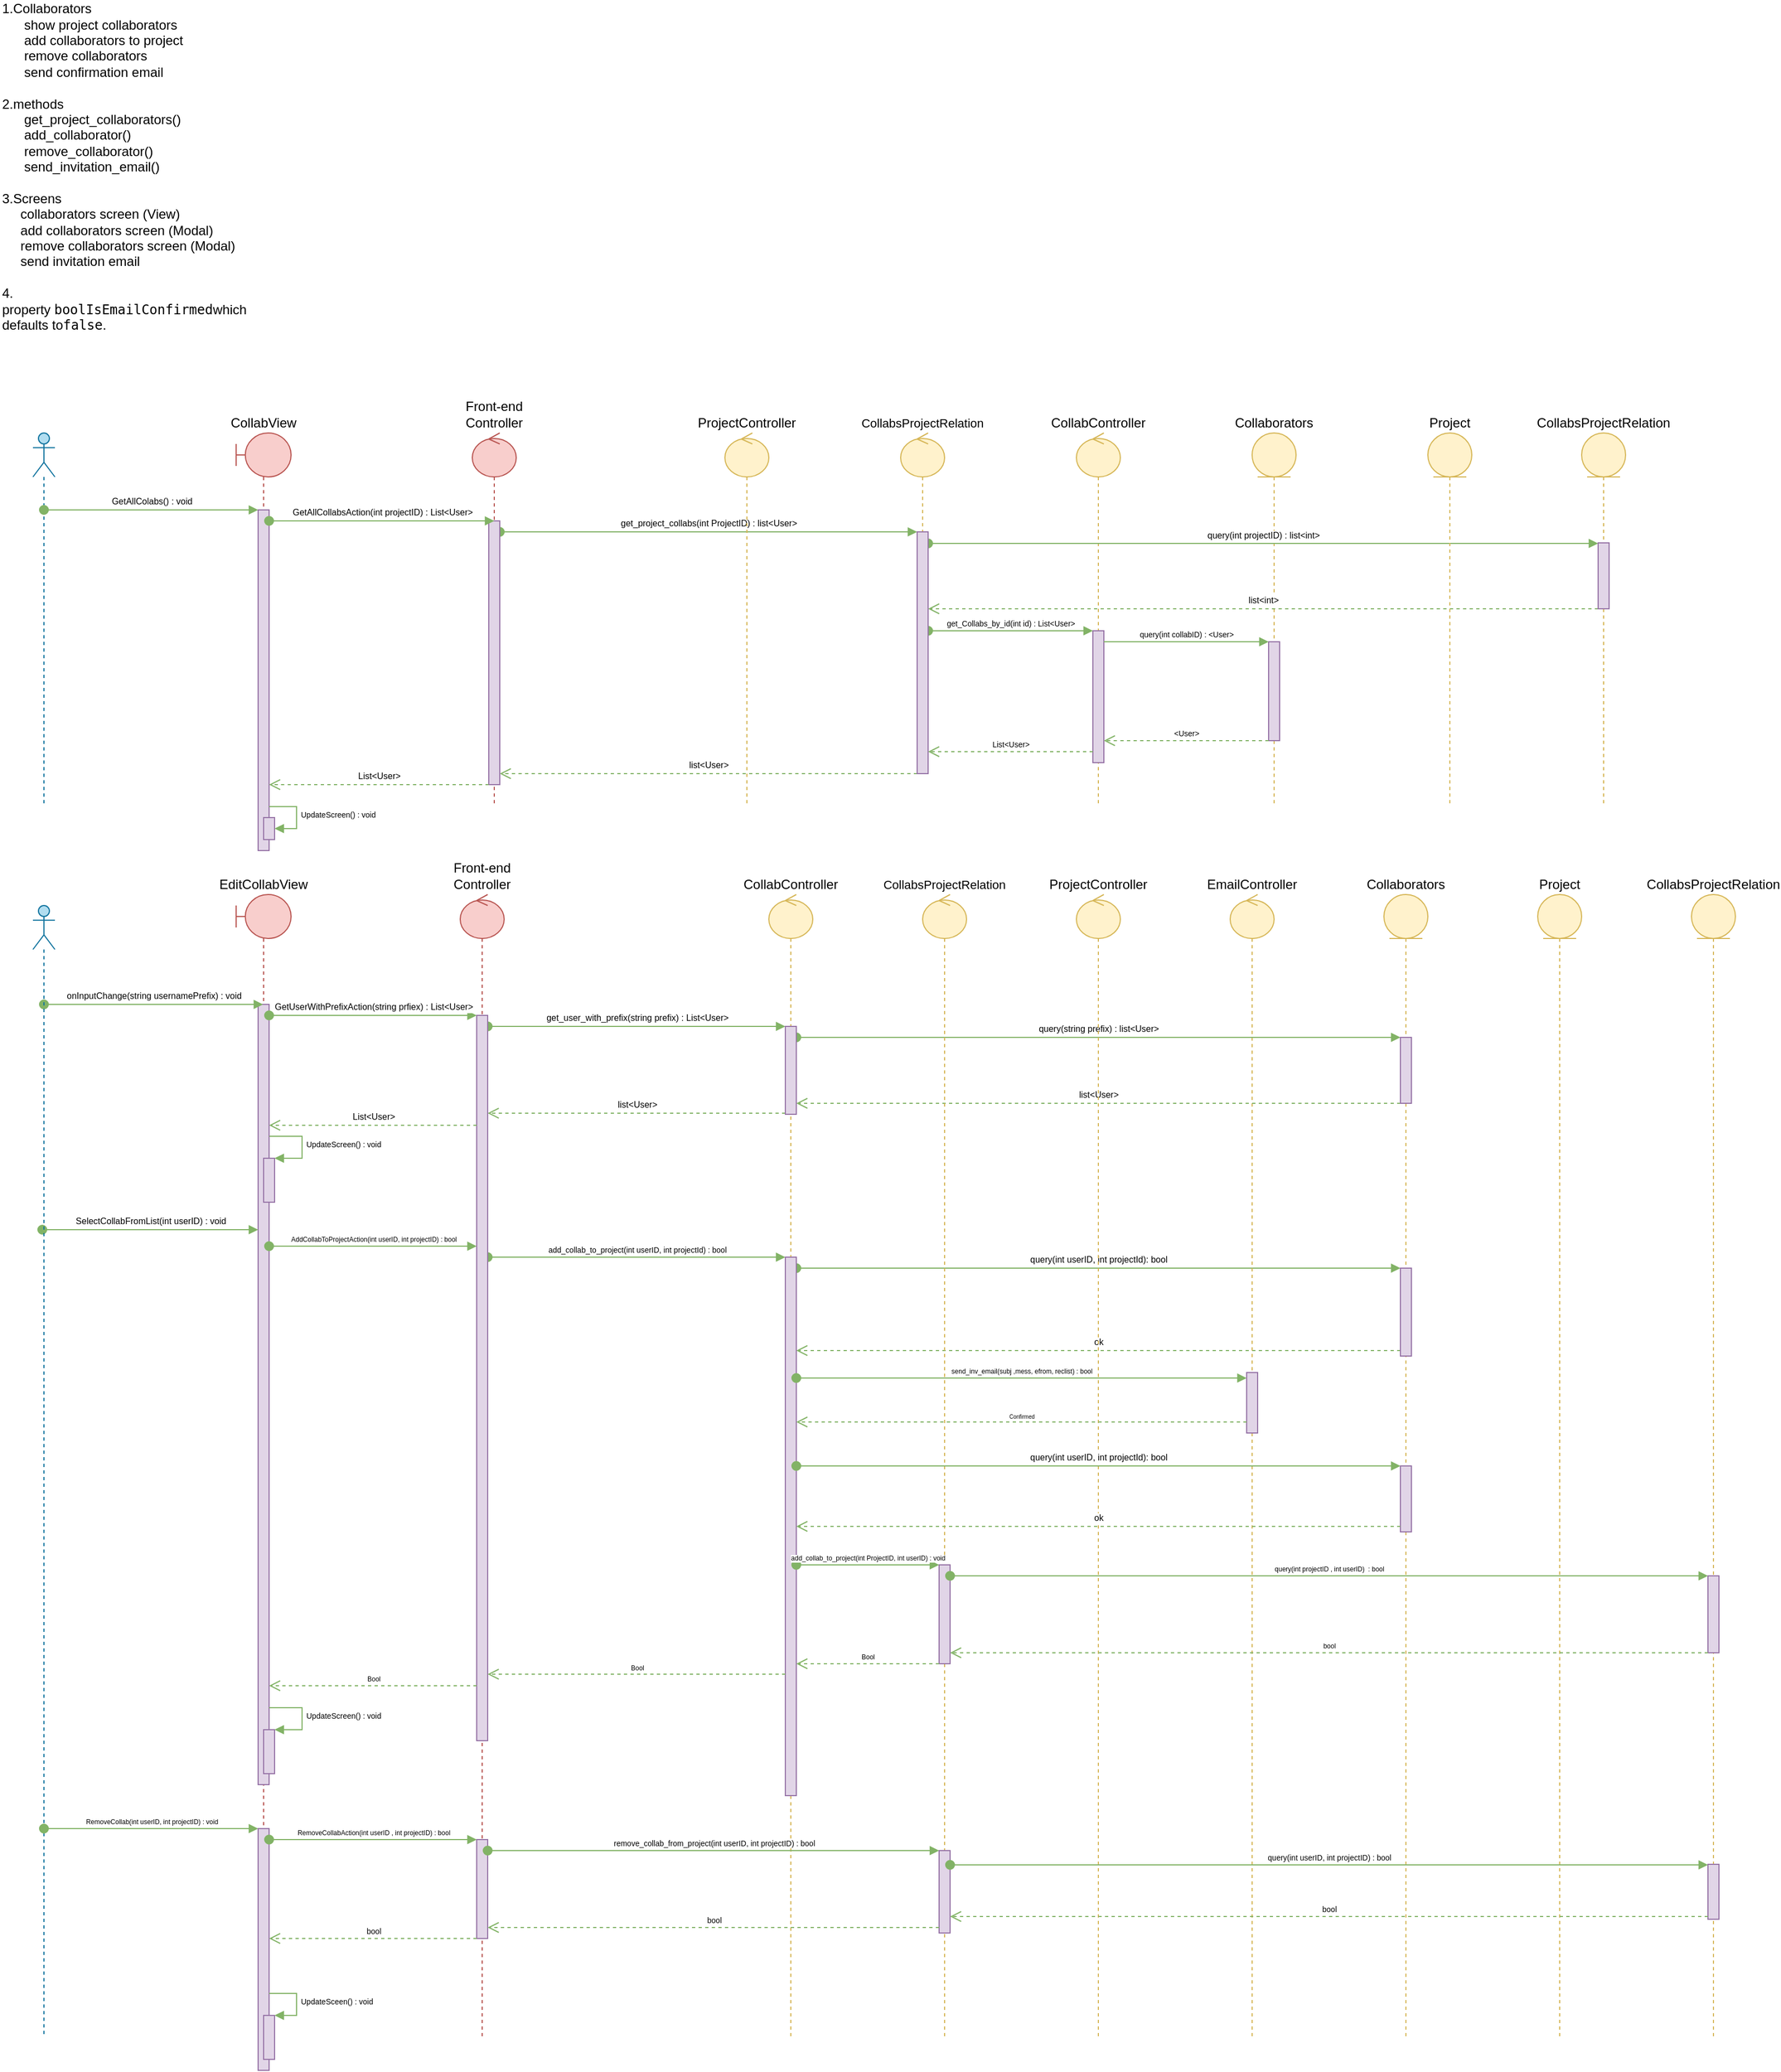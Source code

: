 <mxfile version="10.6.7" type="github"><diagram id="GHZ44tp6X7hKzsTofQmj" name="Page-1"><mxGraphModel dx="1188" dy="1047" grid="1" gridSize="10" guides="1" tooltips="1" connect="1" arrows="1" fold="1" page="0" pageScale="1" pageWidth="850" pageHeight="1100" background="none" math="0" shadow="0"><root><mxCell id="0"/><mxCell id="1" parent="0"/><mxCell id="GCSjRSkXuxWU2JJScuMy-1" value="" style="shape=umlLifeline;participant=umlActor;perimeter=lifelinePerimeter;whiteSpace=wrap;html=1;container=1;collapsible=0;recursiveResize=0;verticalAlign=top;spacingTop=36;labelBackgroundColor=#ffffff;outlineConnect=0;size=40;fillColor=#b1ddf0;strokeColor=#10739e;" parent="1" vertex="1"><mxGeometry x="30" y="380" width="20" height="340" as="geometry"/></mxCell><mxCell id="GCSjRSkXuxWU2JJScuMy-2" value="&lt;div&gt;1.Collaborators&lt;/div&gt;&lt;div&gt;&amp;nbsp; &amp;nbsp; &amp;nbsp; show project collaborators&lt;/div&gt;&lt;div&gt;&amp;nbsp; &amp;nbsp; &amp;nbsp; add collaborators to project&lt;/div&gt;&lt;div&gt;&amp;nbsp; &amp;nbsp; &amp;nbsp; remove collaborators&lt;/div&gt;&lt;div&gt;&amp;nbsp; &amp;nbsp; &amp;nbsp; send confirmation email&lt;/div&gt;&lt;div&gt;&lt;br&gt;&lt;/div&gt;&lt;div&gt;2.methods&lt;/div&gt;&lt;div&gt;&amp;nbsp; &amp;nbsp; &amp;nbsp; get_project_collaborators()&lt;/div&gt;&lt;div&gt;&amp;nbsp; &amp;nbsp; &amp;nbsp; add_collaborator()&lt;/div&gt;&lt;div&gt;&amp;nbsp; &amp;nbsp; &amp;nbsp; remove_collaborator()&lt;/div&gt;&lt;div&gt;&amp;nbsp; &amp;nbsp; &amp;nbsp; send_invitation_email()&lt;/div&gt;&lt;div&gt;&lt;br&gt;&lt;/div&gt;&lt;div&gt;3.Screens&lt;/div&gt;&lt;div&gt;&amp;nbsp; &amp;nbsp; &amp;nbsp;collaborators screen (View)&lt;/div&gt;&lt;div&gt;&amp;nbsp; &amp;nbsp; &amp;nbsp;add collaborators screen (Modal)&lt;/div&gt;&lt;div&gt;&amp;nbsp; &amp;nbsp; &amp;nbsp;remove collaborators screen (Modal)&lt;/div&gt;&lt;div&gt;&amp;nbsp; &amp;nbsp; &amp;nbsp;send invitation email&lt;/div&gt;&lt;div&gt;&lt;br&gt;&lt;/div&gt;&lt;div&gt;4.&lt;/div&gt;&lt;span&gt;property&amp;nbsp;&lt;/span&gt;&lt;code&gt;boolIsEmailConfirmed&lt;/code&gt;&lt;span&gt;which defaults to&lt;/span&gt;&lt;code&gt;false&lt;/code&gt;&lt;span&gt;.&lt;/span&gt;&lt;div&gt;&lt;br&gt;&lt;/div&gt;" style="text;html=1;strokeColor=none;fillColor=none;align=left;verticalAlign=middle;whiteSpace=wrap;rounded=0;" parent="1" vertex="1"><mxGeometry width="250" height="290" as="geometry"/></mxCell><mxCell id="GCSjRSkXuxWU2JJScuMy-3" value="CollabView" style="shape=umlLifeline;participant=umlBoundary;perimeter=lifelinePerimeter;whiteSpace=wrap;html=1;container=1;collapsible=0;recursiveResize=0;verticalAlign=bottom;spacingTop=36;labelBackgroundColor=#ffffff;outlineConnect=0;labelPosition=center;verticalLabelPosition=top;align=center;fillColor=#f8cecc;strokeColor=#b85450;" parent="1" vertex="1"><mxGeometry x="215" y="380" width="50" height="380" as="geometry"/></mxCell><mxCell id="GCSjRSkXuxWU2JJScuMy-7" value="" style="html=1;points=[];perimeter=orthogonalPerimeter;align=left;fillColor=#e1d5e7;strokeColor=#9673a6;gradientColor=none;" parent="GCSjRSkXuxWU2JJScuMy-3" vertex="1"><mxGeometry x="20" y="70" width="10" height="310" as="geometry"/></mxCell><mxCell id="UG3qi_RcyNTJpObuY2x0-22" value="" style="html=1;points=[];perimeter=orthogonalPerimeter;fontSize=7;fillColor=#e1d5e7;strokeColor=#9673a6;" parent="GCSjRSkXuxWU2JJScuMy-3" vertex="1"><mxGeometry x="25" y="350" width="10" height="20" as="geometry"/></mxCell><mxCell id="GCSjRSkXuxWU2JJScuMy-4" value="EditCollabView" style="shape=umlLifeline;participant=umlBoundary;perimeter=lifelinePerimeter;whiteSpace=wrap;html=1;container=1;collapsible=0;recursiveResize=0;verticalAlign=bottom;spacingTop=36;labelBackgroundColor=#ffffff;outlineConnect=0;labelPosition=center;verticalLabelPosition=top;align=center;fillColor=#f8cecc;strokeColor=#b85450;" parent="1" vertex="1"><mxGeometry x="215" y="800" width="50" height="1040" as="geometry"/></mxCell><mxCell id="UG3qi_RcyNTJpObuY2x0-73" value="" style="html=1;points=[];perimeter=orthogonalPerimeter;fontSize=11;fillColor=#e1d5e7;strokeColor=#9673a6;" parent="GCSjRSkXuxWU2JJScuMy-4" vertex="1"><mxGeometry x="20" y="100" width="10" height="710" as="geometry"/></mxCell><mxCell id="UG3qi_RcyNTJpObuY2x0-98" value="" style="html=1;points=[];perimeter=orthogonalPerimeter;fontSize=6;fillColor=#e1d5e7;strokeColor=#9673a6;" parent="GCSjRSkXuxWU2JJScuMy-4" vertex="1"><mxGeometry x="20" y="850" width="10" height="220" as="geometry"/></mxCell><mxCell id="UG3qi_RcyNTJpObuY2x0-103" value="" style="html=1;points=[];perimeter=orthogonalPerimeter;fontSize=6;fillColor=#e1d5e7;strokeColor=#9673a6;" parent="GCSjRSkXuxWU2JJScuMy-4" vertex="1"><mxGeometry x="25" y="760" width="10" height="40" as="geometry"/></mxCell><mxCell id="UG3qi_RcyNTJpObuY2x0-104" value="&lt;span style=&quot;font-size: 7px&quot;&gt;UpdateScreen() : void&lt;/span&gt;" style="edgeStyle=orthogonalEdgeStyle;html=1;align=left;spacingLeft=2;endArrow=block;rounded=0;entryX=1;entryY=0;fontSize=6;fillColor=#d5e8d4;strokeColor=#82b366;" parent="GCSjRSkXuxWU2JJScuMy-4" target="UG3qi_RcyNTJpObuY2x0-103" edge="1"><mxGeometry relative="1" as="geometry"><mxPoint x="30" y="740" as="sourcePoint"/><Array as="points"><mxPoint x="60" y="740"/><mxPoint x="60" y="760"/></Array></mxGeometry></mxCell><mxCell id="UG3qi_RcyNTJpObuY2x0-114" value="" style="html=1;points=[];perimeter=orthogonalPerimeter;fontSize=7;fillColor=#e1d5e7;strokeColor=#9673a6;" parent="GCSjRSkXuxWU2JJScuMy-4" vertex="1"><mxGeometry x="25" y="1020" width="10" height="40" as="geometry"/></mxCell><mxCell id="UG3qi_RcyNTJpObuY2x0-115" value="UpdateSceen() : void" style="edgeStyle=orthogonalEdgeStyle;html=1;align=left;spacingLeft=2;endArrow=block;rounded=0;entryX=1;entryY=0;fontSize=7;fillColor=#d5e8d4;strokeColor=#82b366;" parent="GCSjRSkXuxWU2JJScuMy-4" target="UG3qi_RcyNTJpObuY2x0-114" edge="1"><mxGeometry relative="1" as="geometry"><mxPoint x="30" y="1000" as="sourcePoint"/><Array as="points"><mxPoint x="55" y="1000"/></Array></mxGeometry></mxCell><mxCell id="GCSjRSkXuxWU2JJScuMy-8" value="GetAllColabs() : void" style="html=1;verticalAlign=bottom;startArrow=oval;endArrow=block;startSize=8;fontSize=8;fillColor=#d5e8d4;strokeColor=#82b366;" parent="1" source="GCSjRSkXuxWU2JJScuMy-1" target="GCSjRSkXuxWU2JJScuMy-7" edge="1"><mxGeometry relative="1" as="geometry"><mxPoint x="75" y="460" as="sourcePoint"/><Array as="points"><mxPoint x="70" y="450"/><mxPoint x="150" y="450"/></Array></mxGeometry></mxCell><mxCell id="GCSjRSkXuxWU2JJScuMy-9" value="CollabController" style="shape=umlLifeline;participant=umlControl;perimeter=lifelinePerimeter;whiteSpace=wrap;html=1;container=1;collapsible=0;recursiveResize=0;verticalAlign=bottom;spacingTop=36;labelBackgroundColor=#ffffff;outlineConnect=0;align=center;labelPosition=center;verticalLabelPosition=top;fillColor=#fff2cc;strokeColor=#d6b656;" parent="1" vertex="1"><mxGeometry x="980" y="380" width="40" height="340" as="geometry"/></mxCell><mxCell id="UG3qi_RcyNTJpObuY2x0-30" value="" style="html=1;points=[];perimeter=orthogonalPerimeter;fontSize=7;fillColor=#e1d5e7;strokeColor=#9673a6;" parent="GCSjRSkXuxWU2JJScuMy-9" vertex="1"><mxGeometry x="15" y="180" width="10" height="120" as="geometry"/></mxCell><mxCell id="GCSjRSkXuxWU2JJScuMy-11" value="Collaborators" style="shape=umlLifeline;participant=umlEntity;perimeter=lifelinePerimeter;whiteSpace=wrap;html=1;container=1;collapsible=0;recursiveResize=0;verticalAlign=bottom;spacingTop=36;labelBackgroundColor=#ffffff;outlineConnect=0;align=center;labelPosition=center;verticalLabelPosition=top;fillColor=#fff2cc;strokeColor=#d6b656;" parent="1" vertex="1"><mxGeometry x="1140" y="380" width="40" height="340" as="geometry"/></mxCell><mxCell id="UG3qi_RcyNTJpObuY2x0-33" value="" style="html=1;points=[];perimeter=orthogonalPerimeter;fontSize=7;fillColor=#e1d5e7;strokeColor=#9673a6;" parent="GCSjRSkXuxWU2JJScuMy-11" vertex="1"><mxGeometry x="15" y="190" width="10" height="90" as="geometry"/></mxCell><mxCell id="GCSjRSkXuxWU2JJScuMy-13" value="get_project_collabs(int ProjectID) : list&amp;lt;User&amp;gt;" style="html=1;verticalAlign=bottom;startArrow=oval;endArrow=block;startSize=8;fontSize=8;fillColor=#d5e8d4;strokeColor=#82b366;" parent="1" source="UG3qi_RcyNTJpObuY2x0-2" target="GCSjRSkXuxWU2JJScuMy-12" edge="1"><mxGeometry relative="1" as="geometry"><mxPoint x="250" y="470" as="sourcePoint"/><Array as="points"><mxPoint x="630" y="470"/></Array></mxGeometry></mxCell><mxCell id="GCSjRSkXuxWU2JJScuMy-17" value="list&amp;lt;int&amp;gt;" style="html=1;verticalAlign=bottom;endArrow=open;dashed=1;endSize=8;fontSize=8;fillColor=#d5e8d4;strokeColor=#82b366;" parent="1" source="GCSjRSkXuxWU2JJScuMy-15" target="GCSjRSkXuxWU2JJScuMy-12" edge="1"><mxGeometry relative="1" as="geometry"><mxPoint x="1053" y="538" as="sourcePoint"/><mxPoint x="950" y="530" as="targetPoint"/><Array as="points"><mxPoint x="1040" y="540"/></Array></mxGeometry></mxCell><mxCell id="GCSjRSkXuxWU2JJScuMy-18" value="list&amp;lt;User&amp;gt;" style="html=1;verticalAlign=bottom;endArrow=open;dashed=1;endSize=8;fontSize=8;fillColor=#d5e8d4;strokeColor=#82b366;" parent="1" source="GCSjRSkXuxWU2JJScuMy-12" target="UG3qi_RcyNTJpObuY2x0-2" edge="1"><mxGeometry relative="1" as="geometry"><mxPoint x="1020" y="550" as="sourcePoint"/><mxPoint x="280" y="550" as="targetPoint"/><Array as="points"><mxPoint x="650" y="690"/></Array></mxGeometry></mxCell><mxCell id="GCSjRSkXuxWU2JJScuMy-20" value="SelectCollabFromList(int userID) : void" style="html=1;verticalAlign=bottom;startArrow=oval;endArrow=block;startSize=8;fontSize=8;fillColor=#d5e8d4;strokeColor=#82b366;" parent="1" edge="1"><mxGeometry relative="1" as="geometry"><mxPoint x="38.5" y="1105" as="sourcePoint"/><Array as="points"><mxPoint x="100" y="1105"/></Array><mxPoint x="235" y="1105" as="targetPoint"/></mxGeometry></mxCell><mxCell id="GCSjRSkXuxWU2JJScuMy-22" value="add_collab_to_project(&lt;span&gt;int userID&lt;/span&gt;, int projectId) : bool" style="html=1;verticalAlign=bottom;startArrow=oval;endArrow=block;startSize=8;fontSize=7;fillColor=#d5e8d4;strokeColor=#82b366;" parent="1" target="UG3qi_RcyNTJpObuY2x0-80" edge="1"><mxGeometry relative="1" as="geometry"><mxPoint x="444" y="1130" as="sourcePoint"/><Array as="points"><mxPoint x="550" y="1130"/><mxPoint x="650" y="1130"/><mxPoint x="690" y="1130"/></Array><mxPoint x="840" y="1130" as="targetPoint"/></mxGeometry></mxCell><mxCell id="GCSjRSkXuxWU2JJScuMy-25" value="query(int userID, int projectId): bool" style="html=1;verticalAlign=bottom;startArrow=oval;endArrow=block;startSize=8;fontSize=8;fillColor=#d5e8d4;strokeColor=#82b366;" parent="1" source="UG3qi_RcyNTJpObuY2x0-80" target="UG3qi_RcyNTJpObuY2x0-81" edge="1"><mxGeometry relative="1" as="geometry"><mxPoint x="865" y="1503" as="sourcePoint"/><Array as="points"><mxPoint x="1070" y="1140"/><mxPoint x="1150" y="1140"/><mxPoint x="1230" y="1140"/></Array><mxPoint x="1215" y="1503" as="targetPoint"/></mxGeometry></mxCell><mxCell id="GCSjRSkXuxWU2JJScuMy-27" value="ok" style="html=1;verticalAlign=bottom;endArrow=open;dashed=1;endSize=8;fontSize=8;fillColor=#d5e8d4;strokeColor=#82b366;" parent="1" source="UG3qi_RcyNTJpObuY2x0-81" target="UG3qi_RcyNTJpObuY2x0-80" edge="1"><mxGeometry relative="1" as="geometry"><mxPoint x="1055" y="1553" as="sourcePoint"/><mxPoint x="975" y="1553" as="targetPoint"/><Array as="points"><mxPoint x="1170" y="1215"/><mxPoint x="1100" y="1215"/></Array></mxGeometry></mxCell><mxCell id="WKBZwhmBb1u5zHbXrdkY-27" value="EmailController" style="shape=umlLifeline;participant=umlControl;perimeter=lifelinePerimeter;whiteSpace=wrap;html=1;container=1;collapsible=0;recursiveResize=0;verticalAlign=bottom;spacingTop=36;labelBackgroundColor=#ffffff;outlineConnect=0;align=center;labelPosition=center;verticalLabelPosition=top;fillColor=#fff2cc;strokeColor=#d6b656;" parent="1" vertex="1"><mxGeometry x="1120" y="800" width="40" height="1040" as="geometry"/></mxCell><mxCell id="UG3qi_RcyNTJpObuY2x0-84" value="" style="html=1;points=[];perimeter=orthogonalPerimeter;fontSize=6;fillColor=#e1d5e7;strokeColor=#9673a6;" parent="WKBZwhmBb1u5zHbXrdkY-27" vertex="1"><mxGeometry x="15" y="435" width="10" height="55" as="geometry"/></mxCell><mxCell id="ptlIlz8iXJEbvcwkNckL-14" value="onInputChange(string usernamePrefix) : void" style="html=1;verticalAlign=bottom;startArrow=oval;startFill=1;endArrow=block;startSize=8;fillColor=#d5e8d4;strokeColor=#82b366;fontSize=8;" parent="1" source="UG3qi_RcyNTJpObuY2x0-39" target="GCSjRSkXuxWU2JJScuMy-4" edge="1"><mxGeometry width="60" relative="1" as="geometry"><mxPoint x="38" y="1293" as="sourcePoint"/><mxPoint x="435" y="1293" as="targetPoint"/><Array as="points"><mxPoint x="140" y="900"/></Array></mxGeometry></mxCell><mxCell id="ptlIlz8iXJEbvcwkNckL-15" value="get_user_with_prefix(string prefix) : List&amp;lt;User&amp;gt;" style="html=1;verticalAlign=bottom;startArrow=oval;startFill=1;endArrow=block;startSize=8;fontSize=8;fillColor=#d5e8d4;strokeColor=#82b366;" parent="1" source="UG3qi_RcyNTJpObuY2x0-74" target="UG3qi_RcyNTJpObuY2x0-76" edge="1"><mxGeometry width="60" relative="1" as="geometry"><mxPoint x="740" y="1313" as="sourcePoint"/><mxPoint x="1035" y="1312.5" as="targetPoint"/><Array as="points"><mxPoint x="690" y="920"/></Array></mxGeometry></mxCell><mxCell id="ptlIlz8iXJEbvcwkNckL-16" value="query(string prefix) : list&amp;lt;User&amp;gt;" style="html=1;verticalAlign=bottom;startArrow=oval;endArrow=block;startSize=8;fontSize=8;fillColor=#d5e8d4;strokeColor=#82b366;" parent="1" source="UG3qi_RcyNTJpObuY2x0-76" target="UG3qi_RcyNTJpObuY2x0-77" edge="1"><mxGeometry relative="1" as="geometry"><mxPoint x="870" y="1323" as="sourcePoint"/><Array as="points"><mxPoint x="1140" y="930"/></Array><mxPoint x="1210" y="1323" as="targetPoint"/></mxGeometry></mxCell><mxCell id="ptlIlz8iXJEbvcwkNckL-17" value="list&amp;lt;User&amp;gt;" style="html=1;verticalAlign=bottom;endArrow=open;dashed=1;endSize=8;fontSize=8;fillColor=#d5e8d4;strokeColor=#82b366;" parent="1" source="UG3qi_RcyNTJpObuY2x0-77" target="UG3qi_RcyNTJpObuY2x0-76" edge="1"><mxGeometry relative="1" as="geometry"><mxPoint x="1200" y="1363" as="sourcePoint"/><mxPoint x="865" y="1363" as="targetPoint"/><Array as="points"><mxPoint x="1250" y="990"/><mxPoint x="1210" y="990"/></Array></mxGeometry></mxCell><mxCell id="ptlIlz8iXJEbvcwkNckL-19" value="list&amp;lt;User&amp;gt;" style="html=1;verticalAlign=bottom;endArrow=open;dashed=1;endSize=8;fontSize=8;fillColor=#d5e8d4;strokeColor=#82b366;" parent="1" source="UG3qi_RcyNTJpObuY2x0-76" target="UG3qi_RcyNTJpObuY2x0-74" edge="1"><mxGeometry relative="1" as="geometry"><mxPoint x="980" y="999.5" as="sourcePoint"/><mxPoint x="780" y="999.5" as="targetPoint"/><Array as="points"><mxPoint x="680" y="999"/></Array></mxGeometry></mxCell><mxCell id="UG3qi_RcyNTJpObuY2x0-1" value="Front-end Controller" style="shape=umlLifeline;participant=umlControl;perimeter=lifelinePerimeter;whiteSpace=wrap;html=1;container=1;collapsible=0;recursiveResize=0;verticalAlign=bottom;spacingTop=36;labelBackgroundColor=#ffffff;outlineConnect=0;fillColor=#f8cecc;strokeColor=#b85450;labelPosition=center;verticalLabelPosition=top;align=center;" parent="1" vertex="1"><mxGeometry x="430" y="380" width="40" height="340" as="geometry"/></mxCell><mxCell id="UG3qi_RcyNTJpObuY2x0-2" value="" style="html=1;points=[];perimeter=orthogonalPerimeter;fillColor=#e1d5e7;strokeColor=#9673a6;" parent="UG3qi_RcyNTJpObuY2x0-1" vertex="1"><mxGeometry x="15" y="80" width="10" height="240" as="geometry"/></mxCell><mxCell id="UG3qi_RcyNTJpObuY2x0-6" value="&lt;font style=&quot;font-size: 8px&quot;&gt;GetAllCollabsAction(int projectID) : List&amp;lt;User&amp;gt;&lt;/font&gt;" style="html=1;verticalAlign=bottom;startArrow=oval;startFill=1;endArrow=block;startSize=8;fillColor=#d5e8d4;strokeColor=#82b366;" parent="1" source="GCSjRSkXuxWU2JJScuMy-7" target="UG3qi_RcyNTJpObuY2x0-2" edge="1"><mxGeometry width="60" relative="1" as="geometry"><mxPoint x="310" y="460" as="sourcePoint"/><mxPoint x="370" y="460" as="targetPoint"/><Array as="points"><mxPoint x="450" y="460"/></Array></mxGeometry></mxCell><mxCell id="UG3qi_RcyNTJpObuY2x0-15" value="ProjectController" style="shape=umlLifeline;participant=umlControl;perimeter=lifelinePerimeter;whiteSpace=wrap;html=1;container=1;collapsible=0;recursiveResize=0;verticalAlign=bottom;spacingTop=36;labelBackgroundColor=#ffffff;outlineConnect=0;fillColor=#fff2cc;strokeColor=#d6b656;labelPosition=center;verticalLabelPosition=top;align=center;" parent="1" vertex="1"><mxGeometry x="660" y="380" width="40" height="340" as="geometry"/></mxCell><mxCell id="GCSjRSkXuxWU2JJScuMy-16" value="query(int projectID) : list&amp;lt;int&amp;gt;" style="html=1;verticalAlign=bottom;startArrow=oval;endArrow=block;startSize=8;fontSize=8;fillColor=#d5e8d4;strokeColor=#82b366;" parent="1" source="GCSjRSkXuxWU2JJScuMy-12" target="GCSjRSkXuxWU2JJScuMy-15" edge="1"><mxGeometry relative="1" as="geometry"><mxPoint x="1215" y="480.5" as="sourcePoint"/><Array as="points"><mxPoint x="1225" y="480.5"/></Array><mxPoint x="1570" y="480.5" as="targetPoint"/></mxGeometry></mxCell><mxCell id="UG3qi_RcyNTJpObuY2x0-16" value="Project" style="shape=umlLifeline;participant=umlEntity;perimeter=lifelinePerimeter;whiteSpace=wrap;html=1;container=1;collapsible=0;recursiveResize=0;verticalAlign=bottom;spacingTop=36;labelBackgroundColor=#ffffff;outlineConnect=0;fillColor=#fff2cc;strokeColor=#d6b656;labelPosition=center;verticalLabelPosition=top;align=center;" parent="1" vertex="1"><mxGeometry x="1300" y="380" width="40" height="340" as="geometry"/></mxCell><mxCell id="UG3qi_RcyNTJpObuY2x0-17" value="List&amp;lt;User&amp;gt;" style="html=1;verticalAlign=bottom;endArrow=open;dashed=1;endSize=8;fontSize=8;fillColor=#d5e8d4;strokeColor=#82b366;" parent="1" source="UG3qi_RcyNTJpObuY2x0-2" target="GCSjRSkXuxWU2JJScuMy-7" edge="1"><mxGeometry relative="1" as="geometry"><mxPoint x="420" y="560" as="sourcePoint"/><mxPoint x="565" y="560" as="targetPoint"/><Array as="points"><mxPoint x="350" y="700"/><mxPoint x="260" y="700"/></Array></mxGeometry></mxCell><mxCell id="UG3qi_RcyNTJpObuY2x0-27" value="CollabsProjectRelation&lt;br&gt;" style="shape=umlLifeline;participant=umlEntity;perimeter=lifelinePerimeter;whiteSpace=wrap;html=1;container=1;collapsible=0;recursiveResize=0;verticalAlign=bottom;spacingTop=36;labelBackgroundColor=#ffffff;outlineConnect=0;fillColor=#fff2cc;strokeColor=#d6b656;labelPosition=center;verticalLabelPosition=top;align=center;" parent="1" vertex="1"><mxGeometry x="1440" y="380" width="40" height="340" as="geometry"/></mxCell><mxCell id="GCSjRSkXuxWU2JJScuMy-15" value="" style="html=1;points=[];perimeter=orthogonalPerimeter;fontSize=8;align=left;fillColor=#e1d5e7;strokeColor=#9673a6;gradientColor=none;" parent="UG3qi_RcyNTJpObuY2x0-27" vertex="1"><mxGeometry x="15" y="100" width="10" height="60" as="geometry"/></mxCell><mxCell id="UG3qi_RcyNTJpObuY2x0-32" value="get_Collabs_by_id(int id) : List&amp;lt;User&amp;gt;" style="html=1;verticalAlign=bottom;startArrow=oval;startFill=1;endArrow=block;startSize=8;fontSize=7;fillColor=#d5e8d4;strokeColor=#82b366;" parent="1" source="GCSjRSkXuxWU2JJScuMy-12" target="UG3qi_RcyNTJpObuY2x0-30" edge="1"><mxGeometry width="60" relative="1" as="geometry"><mxPoint x="700" y="560" as="sourcePoint"/><mxPoint x="760" y="560" as="targetPoint"/><Array as="points"><mxPoint x="910" y="560"/></Array></mxGeometry></mxCell><mxCell id="UG3qi_RcyNTJpObuY2x0-34" value="query(int collabID) : &amp;lt;User&amp;gt;" style="html=1;verticalAlign=bottom;endArrow=block;fontSize=7;fillColor=#d5e8d4;strokeColor=#82b366;" parent="1" source="UG3qi_RcyNTJpObuY2x0-30" target="UG3qi_RcyNTJpObuY2x0-33" edge="1"><mxGeometry width="80" relative="1" as="geometry"><mxPoint x="980" y="570" as="sourcePoint"/><mxPoint x="1060" y="570" as="targetPoint"/><Array as="points"><mxPoint x="1010" y="570"/></Array></mxGeometry></mxCell><mxCell id="UG3qi_RcyNTJpObuY2x0-35" value="&amp;lt;User&amp;gt;" style="html=1;verticalAlign=bottom;endArrow=open;dashed=1;endSize=8;fontSize=7;fillColor=#d5e8d4;strokeColor=#82b366;" parent="1" source="UG3qi_RcyNTJpObuY2x0-33" target="UG3qi_RcyNTJpObuY2x0-30" edge="1"><mxGeometry relative="1" as="geometry"><mxPoint x="1150" y="650" as="sourcePoint"/><mxPoint x="1070" y="650" as="targetPoint"/><Array as="points"><mxPoint x="1080" y="660"/><mxPoint x="1010" y="660"/></Array></mxGeometry></mxCell><mxCell id="UG3qi_RcyNTJpObuY2x0-37" value="List&amp;lt;User&amp;gt;" style="html=1;verticalAlign=bottom;endArrow=open;dashed=1;endSize=8;fontSize=7;fillColor=#d5e8d4;strokeColor=#82b366;" parent="1" source="UG3qi_RcyNTJpObuY2x0-30" target="GCSjRSkXuxWU2JJScuMy-12" edge="1"><mxGeometry relative="1" as="geometry"><mxPoint x="840" y="670" as="sourcePoint"/><mxPoint x="750" y="650" as="targetPoint"/><Array as="points"><mxPoint x="920" y="670"/></Array></mxGeometry></mxCell><mxCell id="UG3qi_RcyNTJpObuY2x0-38" value="&lt;span&gt;CollabsProjectRelation&lt;/span&gt;" style="shape=umlLifeline;participant=umlControl;perimeter=lifelinePerimeter;whiteSpace=wrap;html=1;container=1;collapsible=0;recursiveResize=0;verticalAlign=bottom;spacingTop=36;labelBackgroundColor=#ffffff;outlineConnect=0;fontSize=11;labelPosition=center;verticalLabelPosition=top;align=center;fillColor=#fff2cc;strokeColor=#d6b656;" parent="1" vertex="1"><mxGeometry x="820" y="380" width="40" height="310" as="geometry"/></mxCell><mxCell id="GCSjRSkXuxWU2JJScuMy-12" value="" style="html=1;points=[];perimeter=orthogonalPerimeter;align=left;fillColor=#e1d5e7;strokeColor=#9673a6;gradientColor=none;" parent="UG3qi_RcyNTJpObuY2x0-38" vertex="1"><mxGeometry x="15" y="90" width="10" height="220" as="geometry"/></mxCell><mxCell id="UG3qi_RcyNTJpObuY2x0-23" value="&lt;span&gt;UpdateScreen() : void&lt;/span&gt;" style="edgeStyle=orthogonalEdgeStyle;html=1;align=left;spacingLeft=2;endArrow=block;rounded=0;entryX=1;entryY=0;fontSize=7;fillColor=#d5e8d4;strokeColor=#82b366;labelPosition=right;verticalLabelPosition=middle;verticalAlign=middle;" parent="1" edge="1"><mxGeometry relative="1" as="geometry"><mxPoint x="245" y="720" as="sourcePoint"/><Array as="points"><mxPoint x="270" y="720"/><mxPoint x="270" y="740"/></Array><mxPoint x="250" y="740" as="targetPoint"/></mxGeometry></mxCell><mxCell id="UG3qi_RcyNTJpObuY2x0-39" value="" style="shape=umlLifeline;participant=umlActor;perimeter=lifelinePerimeter;whiteSpace=wrap;html=1;container=1;collapsible=0;recursiveResize=0;verticalAlign=top;spacingTop=36;labelBackgroundColor=#ffffff;outlineConnect=0;size=40;fillColor=#b1ddf0;strokeColor=#10739e;" parent="1" vertex="1"><mxGeometry x="30" y="810" width="20" height="1030" as="geometry"/></mxCell><mxCell id="UG3qi_RcyNTJpObuY2x0-44" value="CollabController" style="shape=umlLifeline;participant=umlControl;perimeter=lifelinePerimeter;whiteSpace=wrap;html=1;container=1;collapsible=0;recursiveResize=0;verticalAlign=bottom;spacingTop=36;labelBackgroundColor=#ffffff;outlineConnect=0;align=center;labelPosition=center;verticalLabelPosition=top;fillColor=#fff2cc;strokeColor=#d6b656;" parent="1" vertex="1"><mxGeometry x="700" y="800" width="40" height="1040" as="geometry"/></mxCell><mxCell id="UG3qi_RcyNTJpObuY2x0-76" value="" style="html=1;points=[];perimeter=orthogonalPerimeter;fontSize=8;fillColor=#e1d5e7;strokeColor=#9673a6;" parent="UG3qi_RcyNTJpObuY2x0-44" vertex="1"><mxGeometry x="15" y="120" width="10" height="80" as="geometry"/></mxCell><mxCell id="UG3qi_RcyNTJpObuY2x0-80" value="" style="html=1;points=[];perimeter=orthogonalPerimeter;fontSize=6;fillColor=#e1d5e7;strokeColor=#9673a6;" parent="UG3qi_RcyNTJpObuY2x0-44" vertex="1"><mxGeometry x="15" y="330" width="10" height="490" as="geometry"/></mxCell><mxCell id="UG3qi_RcyNTJpObuY2x0-48" value="Collaborators" style="shape=umlLifeline;participant=umlEntity;perimeter=lifelinePerimeter;whiteSpace=wrap;html=1;container=1;collapsible=0;recursiveResize=0;verticalAlign=bottom;spacingTop=36;labelBackgroundColor=#ffffff;outlineConnect=0;align=center;labelPosition=center;verticalLabelPosition=top;fillColor=#fff2cc;strokeColor=#d6b656;" parent="1" vertex="1"><mxGeometry x="1260" y="800" width="40" height="1040" as="geometry"/></mxCell><mxCell id="UG3qi_RcyNTJpObuY2x0-77" value="" style="html=1;points=[];perimeter=orthogonalPerimeter;fontSize=8;fillColor=#e1d5e7;strokeColor=#9673a6;" parent="UG3qi_RcyNTJpObuY2x0-48" vertex="1"><mxGeometry x="15" y="130" width="10" height="60" as="geometry"/></mxCell><mxCell id="UG3qi_RcyNTJpObuY2x0-87" value="" style="html=1;points=[];perimeter=orthogonalPerimeter;fontSize=6;fillColor=#e1d5e7;strokeColor=#9673a6;" parent="UG3qi_RcyNTJpObuY2x0-48" vertex="1"><mxGeometry x="15" y="520" width="10" height="60" as="geometry"/></mxCell><mxCell id="UG3qi_RcyNTJpObuY2x0-56" value="Front-end Controller" style="shape=umlLifeline;participant=umlControl;perimeter=lifelinePerimeter;whiteSpace=wrap;html=1;container=1;collapsible=0;recursiveResize=0;verticalAlign=bottom;spacingTop=36;labelBackgroundColor=#ffffff;outlineConnect=0;fillColor=#f8cecc;strokeColor=#b85450;labelPosition=center;verticalLabelPosition=top;align=center;" parent="1" vertex="1"><mxGeometry x="419" y="800" width="40" height="1040" as="geometry"/></mxCell><mxCell id="UG3qi_RcyNTJpObuY2x0-74" value="" style="html=1;points=[];perimeter=orthogonalPerimeter;fontSize=11;fillColor=#e1d5e7;strokeColor=#9673a6;" parent="UG3qi_RcyNTJpObuY2x0-56" vertex="1"><mxGeometry x="15" y="110" width="10" height="660" as="geometry"/></mxCell><mxCell id="UG3qi_RcyNTJpObuY2x0-105" value="" style="html=1;points=[];perimeter=orthogonalPerimeter;fontSize=6;fillColor=#e1d5e7;strokeColor=#9673a6;" parent="UG3qi_RcyNTJpObuY2x0-56" vertex="1"><mxGeometry x="15" y="860" width="10" height="90" as="geometry"/></mxCell><mxCell id="UG3qi_RcyNTJpObuY2x0-60" value="ProjectController" style="shape=umlLifeline;participant=umlControl;perimeter=lifelinePerimeter;whiteSpace=wrap;html=1;container=1;collapsible=0;recursiveResize=0;verticalAlign=bottom;spacingTop=36;labelBackgroundColor=#ffffff;outlineConnect=0;fillColor=#fff2cc;strokeColor=#d6b656;labelPosition=center;verticalLabelPosition=top;align=center;" parent="1" vertex="1"><mxGeometry x="980" y="800" width="40" height="1040" as="geometry"/></mxCell><mxCell id="UG3qi_RcyNTJpObuY2x0-62" value="Project" style="shape=umlLifeline;participant=umlEntity;perimeter=lifelinePerimeter;whiteSpace=wrap;html=1;container=1;collapsible=0;recursiveResize=0;verticalAlign=bottom;spacingTop=36;labelBackgroundColor=#ffffff;outlineConnect=0;fillColor=#fff2cc;strokeColor=#d6b656;labelPosition=center;verticalLabelPosition=top;align=center;" parent="1" vertex="1"><mxGeometry x="1400" y="800" width="40" height="1040" as="geometry"/></mxCell><mxCell id="UG3qi_RcyNTJpObuY2x0-64" value="CollabsProjectRelation&lt;br&gt;" style="shape=umlLifeline;participant=umlEntity;perimeter=lifelinePerimeter;whiteSpace=wrap;html=1;container=1;collapsible=0;recursiveResize=0;verticalAlign=bottom;spacingTop=36;labelBackgroundColor=#ffffff;outlineConnect=0;fillColor=#fff2cc;strokeColor=#d6b656;labelPosition=center;verticalLabelPosition=top;align=center;" parent="1" vertex="1"><mxGeometry x="1540" y="800" width="40" height="1040" as="geometry"/></mxCell><mxCell id="UG3qi_RcyNTJpObuY2x0-94" value="" style="html=1;points=[];perimeter=orthogonalPerimeter;fontSize=6;fillColor=#e1d5e7;strokeColor=#9673a6;" parent="UG3qi_RcyNTJpObuY2x0-64" vertex="1"><mxGeometry x="15" y="620" width="10" height="70" as="geometry"/></mxCell><mxCell id="UG3qi_RcyNTJpObuY2x0-109" value="" style="html=1;points=[];perimeter=orthogonalPerimeter;fontSize=7;fillColor=#e1d5e7;strokeColor=#9673a6;" parent="UG3qi_RcyNTJpObuY2x0-64" vertex="1"><mxGeometry x="15" y="882.5" width="10" height="50" as="geometry"/></mxCell><mxCell id="UG3qi_RcyNTJpObuY2x0-70" value="&lt;span&gt;CollabsProjectRelation&lt;/span&gt;&lt;br&gt;" style="shape=umlLifeline;participant=umlControl;perimeter=lifelinePerimeter;whiteSpace=wrap;html=1;container=1;collapsible=0;recursiveResize=0;verticalAlign=bottom;spacingTop=36;labelBackgroundColor=#ffffff;outlineConnect=0;fontSize=11;labelPosition=center;verticalLabelPosition=top;align=center;fillColor=#fff2cc;strokeColor=#d6b656;" parent="1" vertex="1"><mxGeometry x="840" y="800" width="40" height="1040" as="geometry"/></mxCell><mxCell id="UG3qi_RcyNTJpObuY2x0-91" value="" style="html=1;points=[];perimeter=orthogonalPerimeter;fontSize=6;fillColor=#e1d5e7;strokeColor=#9673a6;" parent="UG3qi_RcyNTJpObuY2x0-70" vertex="1"><mxGeometry x="15" y="610" width="10" height="90" as="geometry"/></mxCell><mxCell id="UG3qi_RcyNTJpObuY2x0-107" value="" style="html=1;points=[];perimeter=orthogonalPerimeter;fontSize=6;fillColor=#e1d5e7;strokeColor=#9673a6;" parent="UG3qi_RcyNTJpObuY2x0-70" vertex="1"><mxGeometry x="15" y="870" width="10" height="75" as="geometry"/></mxCell><mxCell id="UG3qi_RcyNTJpObuY2x0-75" value="GetUserWithPrefixAction(string prfiex) : List&amp;lt;User&amp;gt;" style="html=1;verticalAlign=bottom;startArrow=oval;startFill=1;endArrow=block;startSize=8;fontSize=8;fillColor=#d5e8d4;strokeColor=#82b366;" parent="1" source="UG3qi_RcyNTJpObuY2x0-73" target="UG3qi_RcyNTJpObuY2x0-74" edge="1"><mxGeometry width="60" relative="1" as="geometry"><mxPoint x="359" y="909.5" as="sourcePoint"/><mxPoint x="419" y="909.5" as="targetPoint"/><Array as="points"><mxPoint x="340" y="910"/></Array></mxGeometry></mxCell><mxCell id="UG3qi_RcyNTJpObuY2x0-78" value="List&amp;lt;User&amp;gt;" style="html=1;verticalAlign=bottom;endArrow=open;dashed=1;endSize=8;fontSize=8;fillColor=#d5e8d4;strokeColor=#82b366;" parent="1" source="UG3qi_RcyNTJpObuY2x0-74" target="UG3qi_RcyNTJpObuY2x0-73" edge="1"><mxGeometry relative="1" as="geometry"><mxPoint x="430" y="1010" as="sourcePoint"/><mxPoint x="350" y="1010" as="targetPoint"/><Array as="points"><mxPoint x="340" y="1010"/></Array></mxGeometry></mxCell><mxCell id="UG3qi_RcyNTJpObuY2x0-79" value="AddCollabToProjectAction(&lt;span&gt;int userID&lt;/span&gt;, int projectID) : bool" style="html=1;verticalAlign=bottom;startArrow=oval;startFill=1;endArrow=block;startSize=8;fontSize=6;fillColor=#d5e8d4;strokeColor=#82b366;" parent="1" edge="1"><mxGeometry width="60" relative="1" as="geometry"><mxPoint x="245" y="1120" as="sourcePoint"/><mxPoint x="434" y="1120" as="targetPoint"/><Array as="points"><mxPoint x="340" y="1120"/></Array></mxGeometry></mxCell><mxCell id="UG3qi_RcyNTJpObuY2x0-81" value="" style="html=1;points=[];perimeter=orthogonalPerimeter;fontSize=6;fillColor=#e1d5e7;strokeColor=#9673a6;" parent="1" vertex="1"><mxGeometry x="1275" y="1140" width="10" height="80" as="geometry"/></mxCell><mxCell id="UG3qi_RcyNTJpObuY2x0-85" value="&lt;span style=&quot;font-size: 6px;&quot;&gt;send_inv_email(&lt;/span&gt;&lt;span style=&quot;font-size: 6px;&quot;&gt;subj ,mess, efrom, reclist&lt;/span&gt;&lt;span style=&quot;font-size: 6px;&quot;&gt;) : bool&lt;/span&gt;" style="html=1;verticalAlign=bottom;startArrow=oval;startFill=1;endArrow=block;startSize=8;fontSize=6;fillColor=#d5e8d4;strokeColor=#82b366;" parent="1" source="UG3qi_RcyNTJpObuY2x0-80" target="UG3qi_RcyNTJpObuY2x0-84" edge="1"><mxGeometry width="60" relative="1" as="geometry"><mxPoint x="1030" y="1240" as="sourcePoint"/><mxPoint x="1090" y="1240" as="targetPoint"/><Array as="points"><mxPoint x="1070" y="1240"/></Array></mxGeometry></mxCell><mxCell id="UG3qi_RcyNTJpObuY2x0-86" value="Confirmed" style="html=1;verticalAlign=bottom;endArrow=open;dashed=1;endSize=8;fontSize=5;fillColor=#d5e8d4;strokeColor=#82b366;" parent="1" source="UG3qi_RcyNTJpObuY2x0-84" target="UG3qi_RcyNTJpObuY2x0-80" edge="1"><mxGeometry relative="1" as="geometry"><mxPoint x="1110" y="1290" as="sourcePoint"/><mxPoint x="1030" y="1290" as="targetPoint"/><Array as="points"><mxPoint x="1070" y="1280"/></Array></mxGeometry></mxCell><mxCell id="UG3qi_RcyNTJpObuY2x0-88" value="query(int userID, int projectId): bool" style="html=1;verticalAlign=bottom;startArrow=oval;endArrow=block;startSize=8;fontSize=8;fillColor=#d5e8d4;strokeColor=#82b366;" parent="1" source="UG3qi_RcyNTJpObuY2x0-80" target="UG3qi_RcyNTJpObuY2x0-87" edge="1"><mxGeometry relative="1" as="geometry"><mxPoint x="1005.0" y="1300.0" as="sourcePoint"/><Array as="points"><mxPoint x="1070" y="1320"/><mxPoint x="1150" y="1320"/><mxPoint x="1230" y="1320"/></Array><mxPoint x="1275.0" y="1300.0" as="targetPoint"/></mxGeometry></mxCell><mxCell id="UG3qi_RcyNTJpObuY2x0-89" value="ok" style="html=1;verticalAlign=bottom;endArrow=open;dashed=1;endSize=8;fontSize=8;fillColor=#d5e8d4;strokeColor=#82b366;" parent="1" source="UG3qi_RcyNTJpObuY2x0-87" target="UG3qi_RcyNTJpObuY2x0-80" edge="1"><mxGeometry relative="1" as="geometry"><mxPoint x="1275.0" y="1375.0" as="sourcePoint"/><mxPoint x="1005.0" y="1375.0" as="targetPoint"/><Array as="points"><mxPoint x="1170" y="1375"/><mxPoint x="1100" y="1375"/></Array></mxGeometry></mxCell><mxCell id="UG3qi_RcyNTJpObuY2x0-92" value="add_collab_to_project(int ProjectID, int userID) : void" style="html=1;verticalAlign=bottom;startArrow=oval;startFill=1;endArrow=block;startSize=8;fontSize=6;fillColor=#d5e8d4;strokeColor=#82b366;" parent="1" source="UG3qi_RcyNTJpObuY2x0-80" target="UG3qi_RcyNTJpObuY2x0-91" edge="1"><mxGeometry width="60" relative="1" as="geometry"><mxPoint x="730" y="1420" as="sourcePoint"/><mxPoint x="790" y="1420" as="targetPoint"/></mxGeometry></mxCell><mxCell id="UG3qi_RcyNTJpObuY2x0-95" value="query(int projectID , int userID)&amp;nbsp; : bool" style="html=1;verticalAlign=bottom;startArrow=oval;startFill=1;endArrow=block;startSize=8;fontSize=6;fillColor=#d5e8d4;strokeColor=#82b366;" parent="1" source="UG3qi_RcyNTJpObuY2x0-91" target="UG3qi_RcyNTJpObuY2x0-94" edge="1"><mxGeometry width="60" relative="1" as="geometry"><mxPoint x="890" y="1420" as="sourcePoint"/><mxPoint x="950" y="1420" as="targetPoint"/><Array as="points"><mxPoint x="1210" y="1420"/></Array></mxGeometry></mxCell><mxCell id="UG3qi_RcyNTJpObuY2x0-96" value="bool" style="html=1;verticalAlign=bottom;endArrow=open;dashed=1;endSize=8;fontSize=6;fillColor=#d5e8d4;strokeColor=#82b366;" parent="1" source="UG3qi_RcyNTJpObuY2x0-94" target="UG3qi_RcyNTJpObuY2x0-91" edge="1"><mxGeometry relative="1" as="geometry"><mxPoint x="1535" y="1470" as="sourcePoint"/><mxPoint x="1455" y="1470" as="targetPoint"/><Array as="points"><mxPoint x="1210" y="1490"/></Array></mxGeometry></mxCell><mxCell id="UG3qi_RcyNTJpObuY2x0-97" value="Bool" style="html=1;verticalAlign=bottom;endArrow=open;dashed=1;endSize=8;fontSize=6;fillColor=#d5e8d4;strokeColor=#82b366;" parent="1" source="UG3qi_RcyNTJpObuY2x0-91" target="UG3qi_RcyNTJpObuY2x0-80" edge="1"><mxGeometry relative="1" as="geometry"><mxPoint x="800" y="1490" as="sourcePoint"/><mxPoint x="720" y="1490" as="targetPoint"/><Array as="points"><mxPoint x="790" y="1500"/></Array></mxGeometry></mxCell><mxCell id="UG3qi_RcyNTJpObuY2x0-99" value="&lt;span&gt;RemoveCollab(int userID, int projectID) : void&lt;/span&gt;" style="html=1;verticalAlign=bottom;startArrow=oval;endArrow=block;startSize=8;fontSize=6;fillColor=#d5e8d4;strokeColor=#82b366;" parent="1" source="UG3qi_RcyNTJpObuY2x0-39" target="UG3qi_RcyNTJpObuY2x0-98" edge="1"><mxGeometry relative="1" as="geometry"><mxPoint x="39.81" y="1520" as="sourcePoint"/></mxGeometry></mxCell><mxCell id="UG3qi_RcyNTJpObuY2x0-101" value="Bool" style="html=1;verticalAlign=bottom;endArrow=open;dashed=1;endSize=8;fontSize=6;fillColor=#d5e8d4;strokeColor=#82b366;" parent="1" source="UG3qi_RcyNTJpObuY2x0-80" edge="1"><mxGeometry relative="1" as="geometry"><mxPoint x="680" y="1509.5" as="sourcePoint"/><mxPoint x="444" y="1509.5" as="targetPoint"/><Array as="points"><mxPoint x="615" y="1509.5"/></Array></mxGeometry></mxCell><mxCell id="UG3qi_RcyNTJpObuY2x0-102" value="Bool" style="html=1;verticalAlign=bottom;endArrow=open;dashed=1;endSize=8;fontSize=6;fillColor=#d5e8d4;strokeColor=#82b366;" parent="1" edge="1"><mxGeometry relative="1" as="geometry"><mxPoint x="434" y="1520" as="sourcePoint"/><mxPoint x="245" y="1520" as="targetPoint"/><Array as="points"><mxPoint x="380" y="1520"/><mxPoint x="321" y="1520"/></Array></mxGeometry></mxCell><mxCell id="UG3qi_RcyNTJpObuY2x0-106" value="RemoveCollabAction(int userID , int projectID) : bool" style="html=1;verticalAlign=bottom;startArrow=oval;startFill=1;endArrow=block;startSize=8;fontSize=6;fillColor=#d5e8d4;strokeColor=#82b366;" parent="1" source="UG3qi_RcyNTJpObuY2x0-98" target="UG3qi_RcyNTJpObuY2x0-105" edge="1"><mxGeometry width="60" relative="1" as="geometry"><mxPoint x="310" y="1670" as="sourcePoint"/><mxPoint x="370" y="1670" as="targetPoint"/><Array as="points"><mxPoint x="350" y="1660"/></Array></mxGeometry></mxCell><mxCell id="UG3qi_RcyNTJpObuY2x0-108" value="remove_collab_from_project(int userID, int projectID) : bool" style="html=1;verticalAlign=bottom;startArrow=oval;startFill=1;endArrow=block;startSize=8;fontSize=7;fillColor=#d5e8d4;strokeColor=#82b366;" parent="1" source="UG3qi_RcyNTJpObuY2x0-105" target="UG3qi_RcyNTJpObuY2x0-107" edge="1"><mxGeometry width="60" relative="1" as="geometry"><mxPoint x="640" y="1670" as="sourcePoint"/><mxPoint x="700" y="1670" as="targetPoint"/><Array as="points"><mxPoint x="650" y="1670"/></Array></mxGeometry></mxCell><mxCell id="UG3qi_RcyNTJpObuY2x0-110" value="query(int userID, int projectID) : bool" style="html=1;verticalAlign=bottom;startArrow=oval;startFill=1;endArrow=block;startSize=8;fontSize=7;fillColor=#d5e8d4;strokeColor=#82b366;" parent="1" source="UG3qi_RcyNTJpObuY2x0-107" target="UG3qi_RcyNTJpObuY2x0-109" edge="1"><mxGeometry width="60" relative="1" as="geometry"><mxPoint x="870" y="1680" as="sourcePoint"/><mxPoint x="930" y="1680" as="targetPoint"/><Array as="points"><mxPoint x="1210" y="1683"/></Array></mxGeometry></mxCell><mxCell id="UG3qi_RcyNTJpObuY2x0-111" value="bool" style="html=1;verticalAlign=bottom;endArrow=open;dashed=1;endSize=8;fontSize=7;fillColor=#d5e8d4;strokeColor=#82b366;" parent="1" source="UG3qi_RcyNTJpObuY2x0-109" target="UG3qi_RcyNTJpObuY2x0-107" edge="1"><mxGeometry relative="1" as="geometry"><mxPoint x="1370" y="1720" as="sourcePoint"/><mxPoint x="1290" y="1720" as="targetPoint"/><Array as="points"><mxPoint x="1210" y="1730"/></Array></mxGeometry></mxCell><mxCell id="UG3qi_RcyNTJpObuY2x0-112" value="bool" style="html=1;verticalAlign=bottom;endArrow=open;dashed=1;endSize=8;fontSize=7;fillColor=#d5e8d4;strokeColor=#82b366;" parent="1" source="UG3qi_RcyNTJpObuY2x0-107" target="UG3qi_RcyNTJpObuY2x0-105" edge="1"><mxGeometry relative="1" as="geometry"><mxPoint x="830" y="1730" as="sourcePoint"/><mxPoint x="750" y="1730" as="targetPoint"/><Array as="points"><mxPoint x="650" y="1740"/></Array></mxGeometry></mxCell><mxCell id="UG3qi_RcyNTJpObuY2x0-113" value="bool" style="html=1;verticalAlign=bottom;endArrow=open;dashed=1;endSize=8;fontSize=7;fillColor=#d5e8d4;strokeColor=#82b366;" parent="1" source="UG3qi_RcyNTJpObuY2x0-105" target="UG3qi_RcyNTJpObuY2x0-98" edge="1"><mxGeometry relative="1" as="geometry"><mxPoint x="400" y="1740" as="sourcePoint"/><mxPoint x="320" y="1740" as="targetPoint"/><Array as="points"><mxPoint x="340" y="1750"/></Array></mxGeometry></mxCell><mxCell id="DhOYMDfbC3RkWrdF0xRw-4" value="" style="html=1;points=[];perimeter=orthogonalPerimeter;fontSize=6;fillColor=#e1d5e7;strokeColor=#9673a6;" vertex="1" parent="1"><mxGeometry x="240" y="1040" width="10" height="40" as="geometry"/></mxCell><mxCell id="DhOYMDfbC3RkWrdF0xRw-5" value="&lt;span style=&quot;font-size: 7px&quot;&gt;UpdateScreen() : void&lt;/span&gt;" style="edgeStyle=orthogonalEdgeStyle;html=1;align=left;spacingLeft=2;endArrow=block;rounded=0;entryX=1;entryY=0;fontSize=6;fillColor=#d5e8d4;strokeColor=#82b366;" edge="1" parent="1" target="DhOYMDfbC3RkWrdF0xRw-4"><mxGeometry relative="1" as="geometry"><mxPoint x="245.2" y="1020" as="sourcePoint"/><Array as="points"><mxPoint x="275" y="1020"/><mxPoint x="275" y="1040"/></Array></mxGeometry></mxCell></root></mxGraphModel></diagram></mxfile>